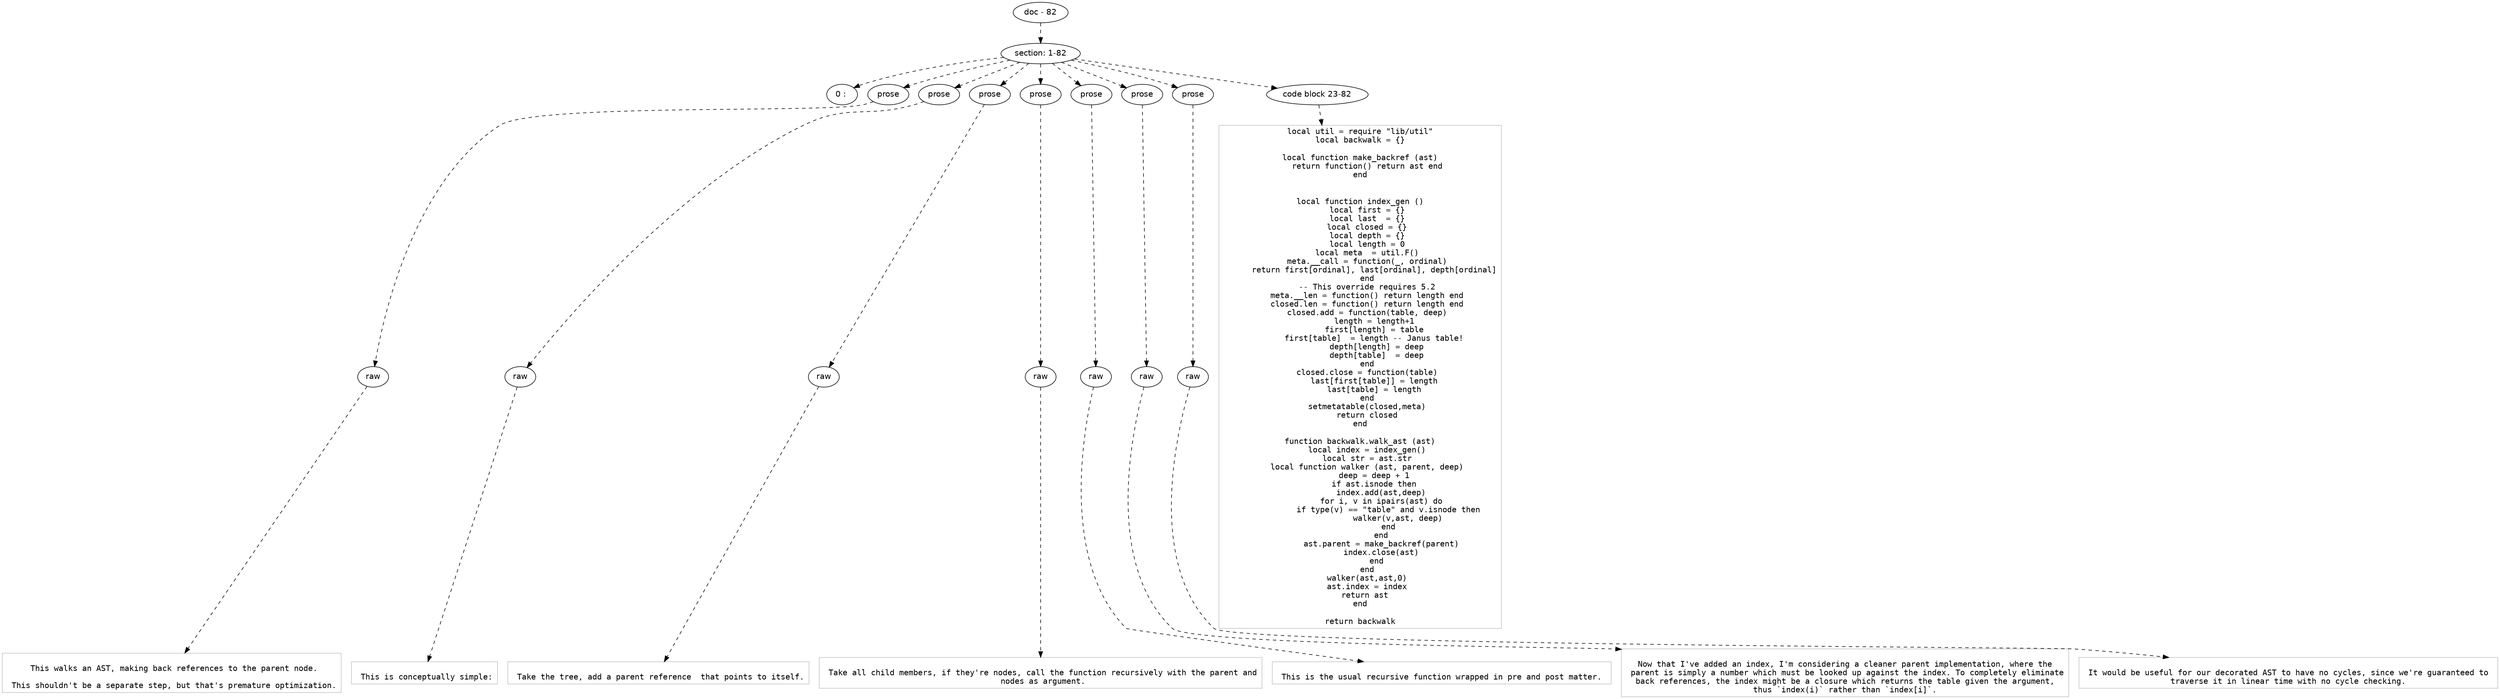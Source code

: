 digraph hierarchy {

node [fontname=Helvetica]
edge [style=dashed]

doc_0 [label="doc - 82"]


doc_0 -> { section_1}
{rank=same; section_1}

section_1 [label="section: 1-82"]


section_1 -> { header_2 prose_3 prose_4 prose_5 prose_6 prose_7 prose_8 prose_9 codeblock_10}
{rank=same; header_2 prose_3 prose_4 prose_5 prose_6 prose_7 prose_8 prose_9 codeblock_10}

header_2 [label="0 : "]

prose_3 [label="prose"]

prose_4 [label="prose"]

prose_5 [label="prose"]

prose_6 [label="prose"]

prose_7 [label="prose"]

prose_8 [label="prose"]

prose_9 [label="prose"]

codeblock_10 [label="code block 23-82"]


prose_3 -> { raw_11}
{rank=same; raw_11}

raw_11 [label="raw"]


raw_11 -> leaf_12
leaf_12  [color=Gray,shape=rectangle,fontname=Inconsolata,label="
 This walks an AST, making back references to the parent node.
 
 This shouldn't be a separate step, but that's premature optimization.
"]
prose_4 -> { raw_13}
{rank=same; raw_13}

raw_13 [label="raw"]


raw_13 -> leaf_14
leaf_14  [color=Gray,shape=rectangle,fontname=Inconsolata,label="
 This is conceptually simple:
"]
prose_5 -> { raw_15}
{rank=same; raw_15}

raw_15 [label="raw"]


raw_15 -> leaf_16
leaf_16  [color=Gray,shape=rectangle,fontname=Inconsolata,label="
 Take the tree, add a parent reference  that points to itself.
"]
prose_6 -> { raw_17}
{rank=same; raw_17}

raw_17 [label="raw"]


raw_17 -> leaf_18
leaf_18  [color=Gray,shape=rectangle,fontname=Inconsolata,label="
 Take all child members, if they're nodes, call the function recursively with the parent and
 nodes as argument.
"]
prose_7 -> { raw_19}
{rank=same; raw_19}

raw_19 [label="raw"]


raw_19 -> leaf_20
leaf_20  [color=Gray,shape=rectangle,fontname=Inconsolata,label="
 This is the usual recursive function wrapped in pre and post matter. 
"]
prose_8 -> { raw_21}
{rank=same; raw_21}

raw_21 [label="raw"]


raw_21 -> leaf_22
leaf_22  [color=Gray,shape=rectangle,fontname=Inconsolata,label="
 Now that I've added an index, I'm considering a cleaner parent implementation, where the 
 parent is simply a number which must be looked up against the index. To completely eliminate
 back references, the index might be a closure which returns the table given the argument, 
 thus `index(i)` rather than `index[i]`. 
"]
prose_9 -> { raw_23}
{rank=same; raw_23}

raw_23 [label="raw"]


raw_23 -> leaf_24
leaf_24  [color=Gray,shape=rectangle,fontname=Inconsolata,label="
 It would be useful for our decorated AST to have no cycles, since we're guaranteed to 
 traverse it in linear time with no cycle checking. 
"]
codeblock_10 -> leaf_25
leaf_25  [color=Gray,shape=rectangle,fontname=Inconsolata,label="local util = require \"lib/util\"
local backwalk = {}

local function make_backref (ast)
   return function() return ast end
end


local function index_gen ()
   local first = {}
   local last  = {}
   local closed = {}
   local depth = {}
   local length = 0
   local meta  = util.F()
   meta.__call = function(_, ordinal)
      return first[ordinal], last[ordinal], depth[ordinal]
   end
   -- This override requires 5.2
   meta.__len = function() return length end
   closed.len = function() return length end
   closed.add = function(table, deep)
      length = length+1
      first[length] = table
      first[table]  = length -- Janus table!
       depth[length] = deep
       depth[table]  = deep
   end
   closed.close = function(table)
      last[first[table]] = length
      last[table] = length
   end
   setmetatable(closed,meta)
   return closed
end

function backwalk.walk_ast (ast)
   local index = index_gen()
   local str = ast.str
   local function walker (ast, parent, deep)
      deep = deep + 1
      if ast.isnode then
         index.add(ast,deep)
         for i, v in ipairs(ast) do
            if type(v) == \"table\" and v.isnode then
                walker(v,ast, deep)
            end
         end
         ast.parent = make_backref(parent)
         index.close(ast)
       end
   end
   walker(ast,ast,0)
   ast.index = index
   return ast 
end

return backwalk"]

}
